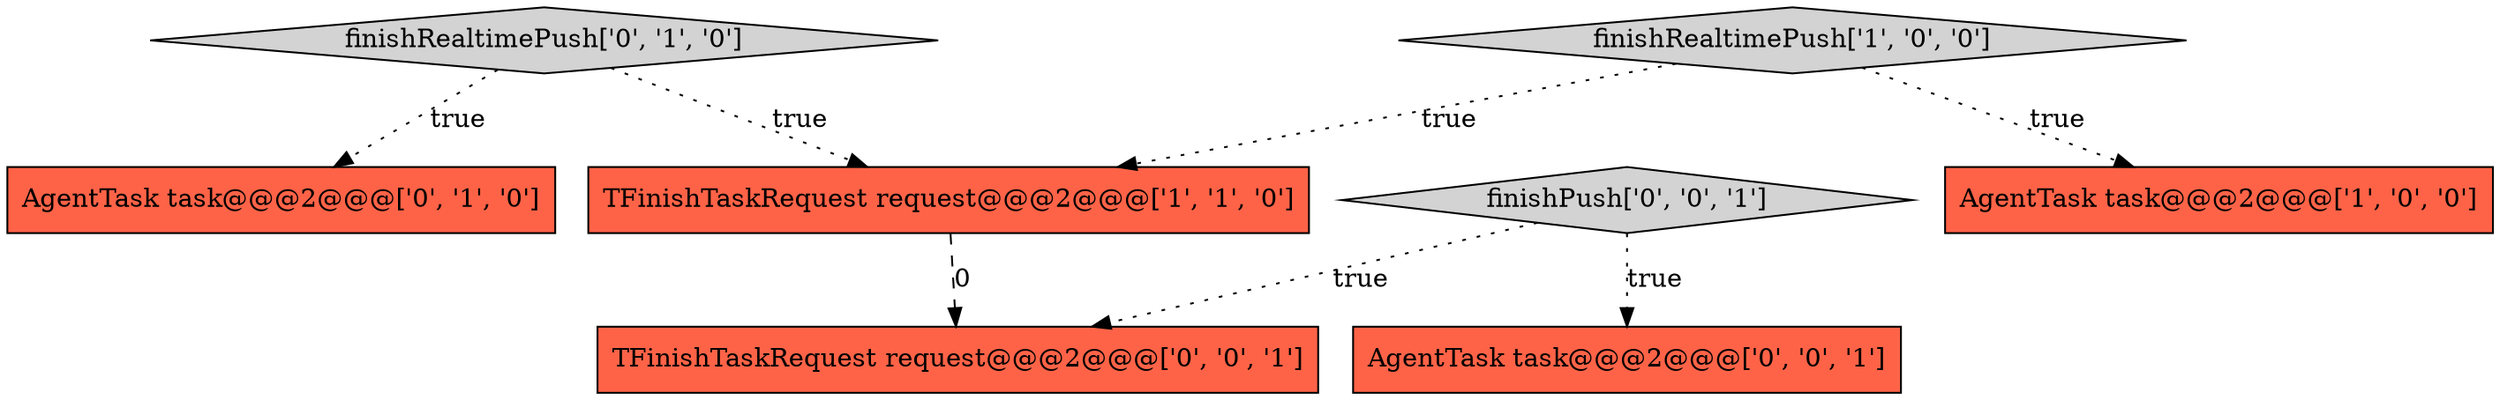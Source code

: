 digraph {
7 [style = filled, label = "TFinishTaskRequest request@@@2@@@['0', '0', '1']", fillcolor = tomato, shape = box image = "AAA0AAABBB3BBB"];
5 [style = filled, label = "AgentTask task@@@2@@@['0', '0', '1']", fillcolor = tomato, shape = box image = "AAA0AAABBB3BBB"];
3 [style = filled, label = "finishRealtimePush['0', '1', '0']", fillcolor = lightgray, shape = diamond image = "AAA0AAABBB2BBB"];
2 [style = filled, label = "TFinishTaskRequest request@@@2@@@['1', '1', '0']", fillcolor = tomato, shape = box image = "AAA0AAABBB1BBB"];
1 [style = filled, label = "AgentTask task@@@2@@@['1', '0', '0']", fillcolor = tomato, shape = box image = "AAA0AAABBB1BBB"];
6 [style = filled, label = "finishPush['0', '0', '1']", fillcolor = lightgray, shape = diamond image = "AAA0AAABBB3BBB"];
4 [style = filled, label = "AgentTask task@@@2@@@['0', '1', '0']", fillcolor = tomato, shape = box image = "AAA0AAABBB2BBB"];
0 [style = filled, label = "finishRealtimePush['1', '0', '0']", fillcolor = lightgray, shape = diamond image = "AAA0AAABBB1BBB"];
0->2 [style = dotted, label="true"];
6->5 [style = dotted, label="true"];
2->7 [style = dashed, label="0"];
0->1 [style = dotted, label="true"];
3->4 [style = dotted, label="true"];
3->2 [style = dotted, label="true"];
6->7 [style = dotted, label="true"];
}
